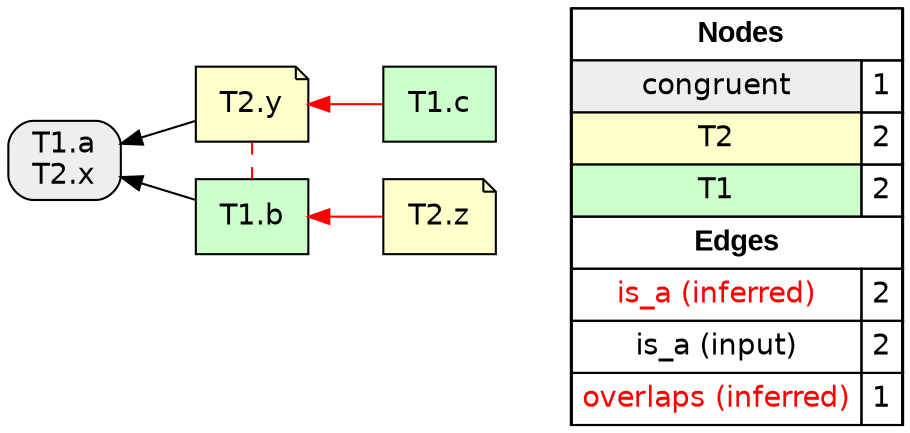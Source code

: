 digraph{
rankdir=RL
node[shape=box style="filled,rounded" fillcolor="#EEEEEE" fontname="helvetica"] 
"T1.a\nT2.x"
node[shape=note style=filled fillcolor="#FFFFCC" fontname="helvetica"] 
"T2.y"
"T2.z"
node[shape=box style=filled fillcolor="#CCFFCC" fontname="helvetica"] 
"T1.c"
"T1.b"
edge[arrowhead=normal style=solid color="#FF0000" constraint=true penwidth=1]
"T1.c" -> "T2.y"
"T2.z" -> "T1.b"
edge[arrowhead=normal style=solid color="#000000" constraint=true penwidth=1]
"T2.y" -> "T1.a\nT2.x"
"T1.b" -> "T1.a\nT2.x"
edge[arrowhead=normal style=dotted color="#000000" constraint=true penwidth=1]
edge[arrowhead=none style=dashed color="#FF0000" constraint=false penwidth=1]
"T2.y" -> "T1.b"
node[shape=box] 
{rank=source Legend [fillcolor= white margin=0 label=< 
 <TABLE BORDER="0" CELLBORDER="1" CELLSPACING="0" CELLPADDING="4"> 
<TR> <TD COLSPAN="2"><font face="Arial Black"> Nodes</font></TD> </TR> 
<TR> 
 <TD bgcolor="#EEEEEE" fontname="helvetica">congruent</TD> 
 <TD>1</TD> 
 </TR> 
<TR> 
 <TD bgcolor="#FFFFCC" fontname="helvetica">T2</TD> 
 <TD>2</TD> 
 </TR> 
<TR> 
 <TD bgcolor="#CCFFCC" fontname="helvetica">T1</TD> 
 <TD>2</TD> 
 </TR> 
<TR> <TD COLSPAN="2"><font face = "Arial Black"> Edges </font></TD> </TR> 
<TR> 
 <TD><font color ="#FF0000">is_a (inferred)</font></TD><TD>2</TD>
</TR>
<TR> 
 <TD><font color ="#000000">is_a (input)</font></TD><TD>2</TD>
</TR>
<TR> 
 <TD><font color ="#FF0000">overlaps (inferred)</font></TD><TD>1</TD>
</TR>
</TABLE> 
 >] } 
}